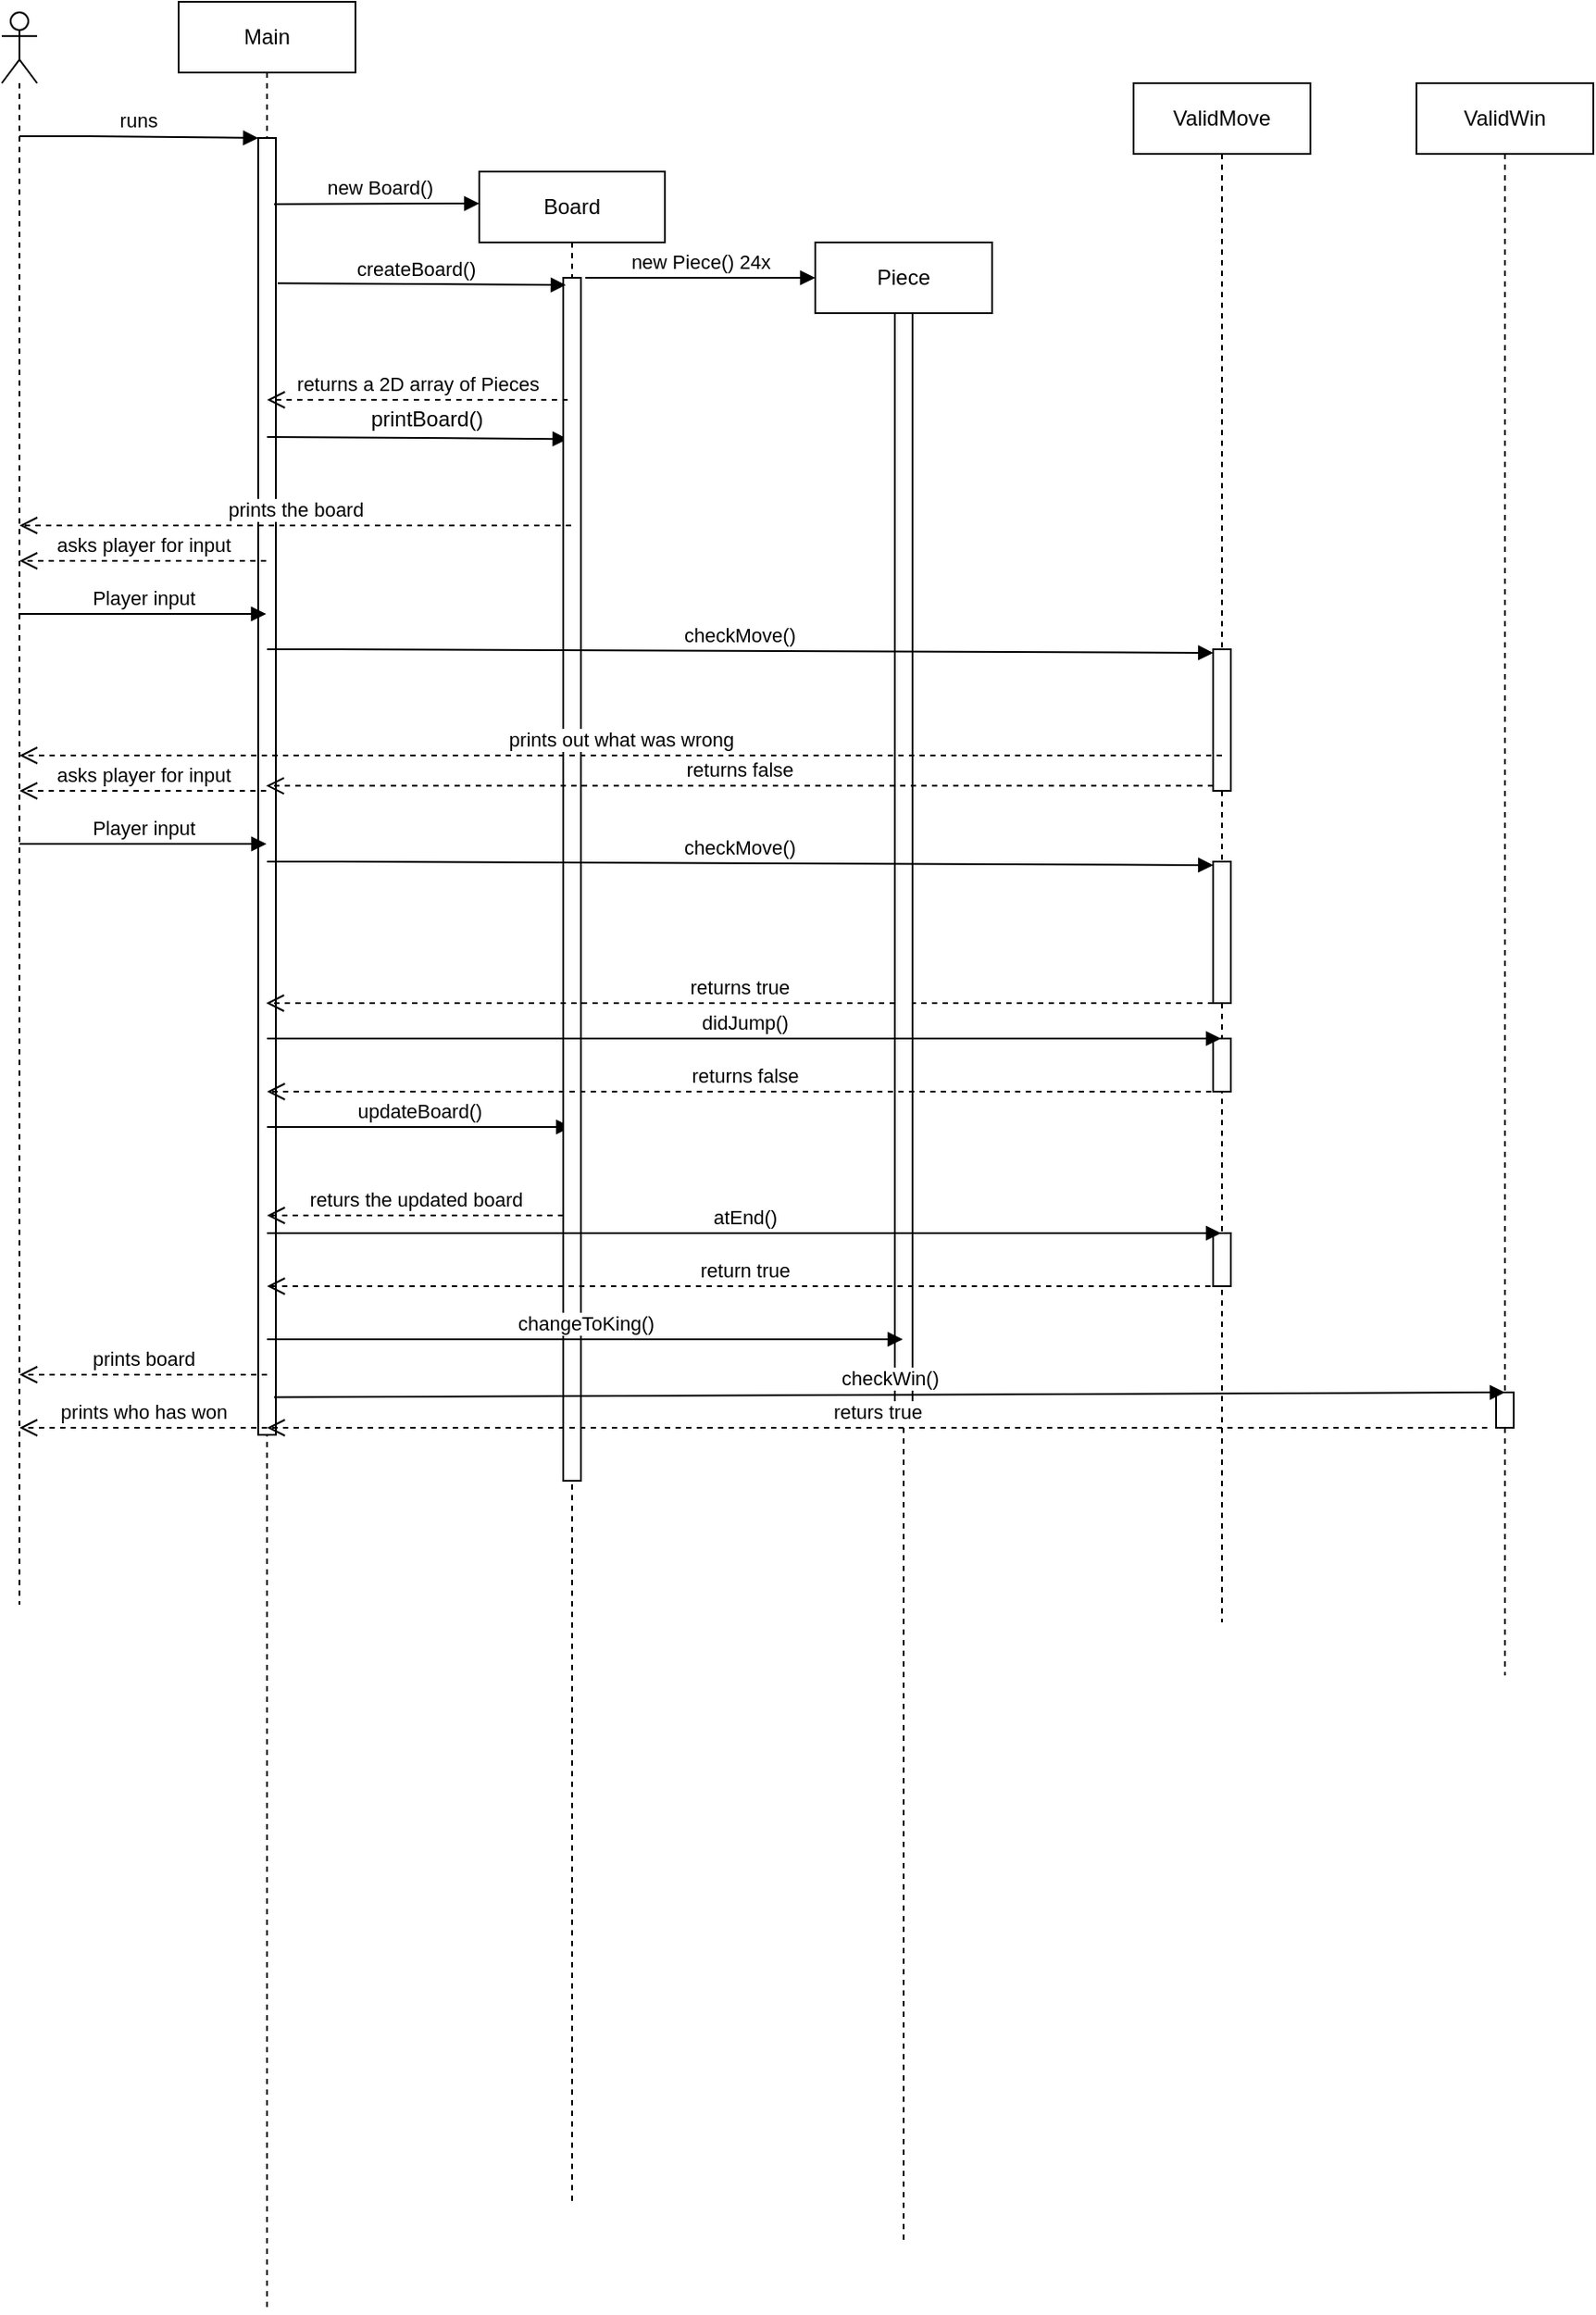 <mxfile version="15.5.5" type="github">
  <diagram id="kgpKYQtTHZ0yAKxKKP6v" name="Page-1">
    <mxGraphModel dx="1982" dy="446" grid="1" gridSize="10" guides="1" tooltips="1" connect="1" arrows="1" fold="1" page="1" pageScale="1" pageWidth="1169" pageHeight="827" math="0" shadow="0">
      <root>
        <mxCell id="0" />
        <mxCell id="1" parent="0" />
        <mxCell id="SoKpvHee8Tvh1lsJ_S-9-2" value="Main" style="shape=umlLifeline;perimeter=lifelinePerimeter;whiteSpace=wrap;html=1;container=1;collapsible=0;recursiveResize=0;outlineConnect=0;" parent="1" vertex="1">
          <mxGeometry x="60" y="34" width="100" height="1306" as="geometry" />
        </mxCell>
        <mxCell id="SoKpvHee8Tvh1lsJ_S-9-30" value="" style="html=1;points=[];perimeter=orthogonalPerimeter;" parent="SoKpvHee8Tvh1lsJ_S-9-2" vertex="1">
          <mxGeometry x="45" y="77" width="10" height="733" as="geometry" />
        </mxCell>
        <mxCell id="SoKpvHee8Tvh1lsJ_S-9-56" value="" style="html=1;verticalAlign=bottom;endArrow=block;rounded=0;entryX=0.25;entryY=0.134;entryDx=0;entryDy=0;entryPerimeter=0;" parent="SoKpvHee8Tvh1lsJ_S-9-2" target="SoKpvHee8Tvh1lsJ_S-9-34" edge="1">
          <mxGeometry width="80" relative="1" as="geometry">
            <mxPoint x="50" y="246" as="sourcePoint" />
            <mxPoint x="160" y="246" as="targetPoint" />
          </mxGeometry>
        </mxCell>
        <mxCell id="PgyTgIk3dGsRvohmKsEF-1" value="updateBoard()" style="html=1;verticalAlign=bottom;endArrow=block;rounded=0;" edge="1" parent="SoKpvHee8Tvh1lsJ_S-9-2" target="SoKpvHee8Tvh1lsJ_S-9-3">
          <mxGeometry width="80" relative="1" as="geometry">
            <mxPoint x="50" y="636" as="sourcePoint" />
            <mxPoint x="130" y="636" as="targetPoint" />
          </mxGeometry>
        </mxCell>
        <mxCell id="PgyTgIk3dGsRvohmKsEF-14" value="prints board" style="html=1;verticalAlign=bottom;endArrow=open;dashed=1;endSize=8;rounded=0;" edge="1" parent="SoKpvHee8Tvh1lsJ_S-9-2" target="SoKpvHee8Tvh1lsJ_S-9-13">
          <mxGeometry relative="1" as="geometry">
            <mxPoint x="50" y="776" as="sourcePoint" />
            <mxPoint x="-80" y="776" as="targetPoint" />
          </mxGeometry>
        </mxCell>
        <mxCell id="SoKpvHee8Tvh1lsJ_S-9-3" value="Board" style="shape=umlLifeline;perimeter=lifelinePerimeter;whiteSpace=wrap;html=1;container=1;collapsible=0;recursiveResize=0;outlineConnect=0;size=40;" parent="1" vertex="1">
          <mxGeometry x="230" y="130" width="105" height="1150" as="geometry" />
        </mxCell>
        <mxCell id="SoKpvHee8Tvh1lsJ_S-9-34" value="" style="html=1;points=[];perimeter=orthogonalPerimeter;" parent="SoKpvHee8Tvh1lsJ_S-9-3" vertex="1">
          <mxGeometry x="47.5" y="60" width="10" height="680" as="geometry" />
        </mxCell>
        <mxCell id="PgyTgIk3dGsRvohmKsEF-2" value="returs the updated board" style="html=1;verticalAlign=bottom;endArrow=open;dashed=1;endSize=8;rounded=0;" edge="1" parent="SoKpvHee8Tvh1lsJ_S-9-3" target="SoKpvHee8Tvh1lsJ_S-9-2">
          <mxGeometry relative="1" as="geometry">
            <mxPoint x="47.5" y="590" as="sourcePoint" />
            <mxPoint x="-32.5" y="590" as="targetPoint" />
          </mxGeometry>
        </mxCell>
        <mxCell id="SoKpvHee8Tvh1lsJ_S-9-4" value="Piece" style="shape=umlLifeline;perimeter=lifelinePerimeter;whiteSpace=wrap;html=1;container=1;collapsible=0;recursiveResize=0;outlineConnect=0;" parent="1" vertex="1">
          <mxGeometry x="420" y="170" width="100" height="1130" as="geometry" />
        </mxCell>
        <mxCell id="SoKpvHee8Tvh1lsJ_S-9-55" value="returns true" style="html=1;verticalAlign=bottom;endArrow=open;dashed=1;endSize=8;rounded=0;" parent="SoKpvHee8Tvh1lsJ_S-9-4" edge="1">
          <mxGeometry relative="1" as="geometry">
            <mxPoint x="225" y="430" as="sourcePoint" />
            <mxPoint x="-310.5" y="430" as="targetPoint" />
          </mxGeometry>
        </mxCell>
        <mxCell id="SoKpvHee8Tvh1lsJ_S-9-68" value="" style="html=1;points=[];perimeter=orthogonalPerimeter;" parent="SoKpvHee8Tvh1lsJ_S-9-4" vertex="1">
          <mxGeometry x="45" y="40" width="10" height="620" as="geometry" />
        </mxCell>
        <mxCell id="SoKpvHee8Tvh1lsJ_S-9-5" value="ValidMove" style="shape=umlLifeline;perimeter=lifelinePerimeter;whiteSpace=wrap;html=1;container=1;collapsible=0;recursiveResize=0;outlineConnect=0;" parent="1" vertex="1">
          <mxGeometry x="600" y="80" width="100" height="870" as="geometry" />
        </mxCell>
        <mxCell id="SoKpvHee8Tvh1lsJ_S-9-49" value="" style="html=1;points=[];perimeter=orthogonalPerimeter;" parent="SoKpvHee8Tvh1lsJ_S-9-5" vertex="1">
          <mxGeometry x="45" y="320" width="10" height="80" as="geometry" />
        </mxCell>
        <mxCell id="SoKpvHee8Tvh1lsJ_S-9-50" value="returns false" style="html=1;verticalAlign=bottom;endArrow=open;dashed=1;endSize=8;rounded=0;" parent="SoKpvHee8Tvh1lsJ_S-9-5" edge="1">
          <mxGeometry relative="1" as="geometry">
            <mxPoint x="45" y="397.16" as="sourcePoint" />
            <mxPoint x="-490.5" y="397.16" as="targetPoint" />
          </mxGeometry>
        </mxCell>
        <mxCell id="SoKpvHee8Tvh1lsJ_S-9-54" value="" style="html=1;points=[];perimeter=orthogonalPerimeter;" parent="SoKpvHee8Tvh1lsJ_S-9-5" vertex="1">
          <mxGeometry x="45" y="440" width="10" height="80" as="geometry" />
        </mxCell>
        <mxCell id="SoKpvHee8Tvh1lsJ_S-9-81" value="" style="html=1;points=[];perimeter=orthogonalPerimeter;" parent="SoKpvHee8Tvh1lsJ_S-9-5" vertex="1">
          <mxGeometry x="45" y="540" width="10" height="30" as="geometry" />
        </mxCell>
        <mxCell id="PgyTgIk3dGsRvohmKsEF-10" value="" style="html=1;points=[];perimeter=orthogonalPerimeter;" vertex="1" parent="SoKpvHee8Tvh1lsJ_S-9-5">
          <mxGeometry x="45" y="650" width="10" height="30" as="geometry" />
        </mxCell>
        <mxCell id="SoKpvHee8Tvh1lsJ_S-9-6" value="ValidWin" style="shape=umlLifeline;perimeter=lifelinePerimeter;whiteSpace=wrap;html=1;container=1;collapsible=0;recursiveResize=0;outlineConnect=0;" parent="1" vertex="1">
          <mxGeometry x="760" y="80" width="100" height="900" as="geometry" />
        </mxCell>
        <mxCell id="PgyTgIk3dGsRvohmKsEF-17" value="" style="html=1;points=[];perimeter=orthogonalPerimeter;" vertex="1" parent="SoKpvHee8Tvh1lsJ_S-9-6">
          <mxGeometry x="45" y="740" width="10" height="20" as="geometry" />
        </mxCell>
        <mxCell id="SoKpvHee8Tvh1lsJ_S-9-13" value="" style="shape=umlLifeline;participant=umlActor;perimeter=lifelinePerimeter;whiteSpace=wrap;html=1;container=1;collapsible=0;recursiveResize=0;verticalAlign=top;spacingTop=36;outlineConnect=0;" parent="1" vertex="1">
          <mxGeometry x="-40" y="40" width="20" height="900" as="geometry" />
        </mxCell>
        <mxCell id="SoKpvHee8Tvh1lsJ_S-9-41" value="asks player for input" style="html=1;verticalAlign=bottom;endArrow=open;dashed=1;endSize=8;rounded=0;" parent="SoKpvHee8Tvh1lsJ_S-9-13" edge="1">
          <mxGeometry relative="1" as="geometry">
            <mxPoint x="149.5" y="310" as="sourcePoint" />
            <mxPoint x="10" y="310" as="targetPoint" />
          </mxGeometry>
        </mxCell>
        <mxCell id="SoKpvHee8Tvh1lsJ_S-9-16" value="&amp;nbsp;new Board()" style="html=1;verticalAlign=bottom;startArrow=none;startFill=1;endArrow=block;startSize=8;rounded=0;exitX=0.9;exitY=0.051;exitDx=0;exitDy=0;exitPerimeter=0;" parent="1" source="SoKpvHee8Tvh1lsJ_S-9-30" edge="1">
          <mxGeometry width="60" relative="1" as="geometry">
            <mxPoint x="110" y="140" as="sourcePoint" />
            <mxPoint x="230" y="148" as="targetPoint" />
          </mxGeometry>
        </mxCell>
        <mxCell id="SoKpvHee8Tvh1lsJ_S-9-17" value="new Piece() 24x" style="html=1;verticalAlign=bottom;endArrow=block;rounded=0;" parent="1" edge="1">
          <mxGeometry width="80" relative="1" as="geometry">
            <mxPoint x="290" y="190" as="sourcePoint" />
            <mxPoint x="420" y="189.998" as="targetPoint" />
          </mxGeometry>
        </mxCell>
        <mxCell id="SoKpvHee8Tvh1lsJ_S-9-19" value="runs" style="html=1;verticalAlign=bottom;endArrow=block;rounded=0;" parent="1" source="SoKpvHee8Tvh1lsJ_S-9-13" target="SoKpvHee8Tvh1lsJ_S-9-30" edge="1">
          <mxGeometry width="80" relative="1" as="geometry">
            <mxPoint y="110" as="sourcePoint" />
            <mxPoint x="70" y="110" as="targetPoint" />
            <Array as="points">
              <mxPoint x="10" y="110" />
            </Array>
          </mxGeometry>
        </mxCell>
        <mxCell id="SoKpvHee8Tvh1lsJ_S-9-32" value="createBoard()" style="html=1;verticalAlign=bottom;endArrow=block;rounded=0;exitX=1.1;exitY=0.112;exitDx=0;exitDy=0;exitPerimeter=0;entryX=0.15;entryY=0.006;entryDx=0;entryDy=0;entryPerimeter=0;" parent="1" source="SoKpvHee8Tvh1lsJ_S-9-30" target="SoKpvHee8Tvh1lsJ_S-9-34" edge="1">
          <mxGeometry x="-0.039" relative="1" as="geometry">
            <mxPoint x="110" y="180" as="sourcePoint" />
            <mxPoint x="270" y="182" as="targetPoint" />
            <Array as="points" />
            <mxPoint as="offset" />
          </mxGeometry>
        </mxCell>
        <mxCell id="SoKpvHee8Tvh1lsJ_S-9-36" value="&lt;div&gt;returns a 2D array of Pieces&lt;/div&gt;" style="html=1;verticalAlign=bottom;endArrow=open;dashed=1;endSize=8;rounded=0;" parent="1" edge="1">
          <mxGeometry relative="1" as="geometry">
            <mxPoint x="280" y="259" as="sourcePoint" />
            <mxPoint x="110" y="259" as="targetPoint" />
          </mxGeometry>
        </mxCell>
        <mxCell id="SoKpvHee8Tvh1lsJ_S-9-39" value="prints the board" style="html=1;verticalAlign=bottom;endArrow=open;dashed=1;endSize=8;rounded=0;" parent="1" edge="1">
          <mxGeometry relative="1" as="geometry">
            <mxPoint x="282" y="330" as="sourcePoint" />
            <mxPoint x="-30" y="330" as="targetPoint" />
          </mxGeometry>
        </mxCell>
        <mxCell id="SoKpvHee8Tvh1lsJ_S-9-45" value="Player input" style="html=1;verticalAlign=bottom;endArrow=block;rounded=0;" parent="1" edge="1">
          <mxGeometry width="80" relative="1" as="geometry">
            <mxPoint x="-30.5" y="380" as="sourcePoint" />
            <mxPoint x="109.5" y="380" as="targetPoint" />
            <Array as="points">
              <mxPoint y="380" />
            </Array>
          </mxGeometry>
        </mxCell>
        <mxCell id="SoKpvHee8Tvh1lsJ_S-9-46" value="checkMove()" style="html=1;verticalAlign=bottom;endArrow=block;rounded=0;entryX=0.007;entryY=0.025;entryDx=0;entryDy=0;entryPerimeter=0;" parent="1" target="SoKpvHee8Tvh1lsJ_S-9-49" edge="1">
          <mxGeometry width="80" relative="1" as="geometry">
            <mxPoint x="110" y="400" as="sourcePoint" />
            <mxPoint x="610" y="400" as="targetPoint" />
            <Array as="points">
              <mxPoint x="150" y="400" />
            </Array>
          </mxGeometry>
        </mxCell>
        <mxCell id="SoKpvHee8Tvh1lsJ_S-9-51" value="asks player for input" style="html=1;verticalAlign=bottom;endArrow=open;dashed=1;endSize=8;rounded=0;" parent="1" edge="1">
          <mxGeometry relative="1" as="geometry">
            <mxPoint x="109.5" y="480" as="sourcePoint" />
            <mxPoint x="-30.0" y="480" as="targetPoint" />
          </mxGeometry>
        </mxCell>
        <mxCell id="SoKpvHee8Tvh1lsJ_S-9-52" value="Player input" style="html=1;verticalAlign=bottom;endArrow=block;rounded=0;" parent="1" edge="1">
          <mxGeometry width="80" relative="1" as="geometry">
            <mxPoint x="-30.0" y="510" as="sourcePoint" />
            <mxPoint x="109.69" y="510" as="targetPoint" />
            <Array as="points">
              <mxPoint x="0.19" y="510" />
            </Array>
          </mxGeometry>
        </mxCell>
        <mxCell id="SoKpvHee8Tvh1lsJ_S-9-53" value="checkMove()" style="html=1;verticalAlign=bottom;endArrow=block;rounded=0;entryX=0.007;entryY=0.025;entryDx=0;entryDy=0;entryPerimeter=0;" parent="1" edge="1">
          <mxGeometry width="80" relative="1" as="geometry">
            <mxPoint x="110" y="520" as="sourcePoint" />
            <mxPoint x="645.07" y="522" as="targetPoint" />
            <Array as="points">
              <mxPoint x="150" y="520" />
            </Array>
          </mxGeometry>
        </mxCell>
        <mxCell id="SoKpvHee8Tvh1lsJ_S-9-58" value="printBoard()" style="text;html=1;align=center;verticalAlign=middle;resizable=0;points=[];autosize=1;strokeColor=none;fillColor=none;" parent="1" vertex="1">
          <mxGeometry x="160" y="260" width="80" height="20" as="geometry" />
        </mxCell>
        <mxCell id="SoKpvHee8Tvh1lsJ_S-9-60" value="didJump()" style="html=1;verticalAlign=bottom;endArrow=block;rounded=0;" parent="1" target="SoKpvHee8Tvh1lsJ_S-9-5" edge="1">
          <mxGeometry width="80" relative="1" as="geometry">
            <mxPoint x="110" y="620" as="sourcePoint" />
            <mxPoint x="190" y="620" as="targetPoint" />
          </mxGeometry>
        </mxCell>
        <mxCell id="SoKpvHee8Tvh1lsJ_S-9-61" value="prints out what was wrong" style="html=1;verticalAlign=bottom;endArrow=open;dashed=1;endSize=8;rounded=0;" parent="1" target="SoKpvHee8Tvh1lsJ_S-9-13" edge="1">
          <mxGeometry relative="1" as="geometry">
            <mxPoint x="650" y="460" as="sourcePoint" />
            <mxPoint x="565" y="470" as="targetPoint" />
            <Array as="points" />
          </mxGeometry>
        </mxCell>
        <mxCell id="SoKpvHee8Tvh1lsJ_S-9-82" value="returns false" style="html=1;verticalAlign=bottom;endArrow=open;dashed=1;endSize=8;rounded=0;" parent="1" target="SoKpvHee8Tvh1lsJ_S-9-2" edge="1">
          <mxGeometry relative="1" as="geometry">
            <mxPoint x="650" y="650" as="sourcePoint" />
            <mxPoint x="570" y="650" as="targetPoint" />
          </mxGeometry>
        </mxCell>
        <mxCell id="PgyTgIk3dGsRvohmKsEF-5" value="atEnd()" style="html=1;verticalAlign=bottom;endArrow=block;rounded=0;" edge="1" parent="1" source="SoKpvHee8Tvh1lsJ_S-9-2" target="SoKpvHee8Tvh1lsJ_S-9-5">
          <mxGeometry width="80" relative="1" as="geometry">
            <mxPoint x="220" y="730" as="sourcePoint" />
            <mxPoint x="360" y="770" as="targetPoint" />
            <Array as="points">
              <mxPoint x="320" y="730" />
            </Array>
          </mxGeometry>
        </mxCell>
        <mxCell id="PgyTgIk3dGsRvohmKsEF-7" value="return true" style="html=1;verticalAlign=bottom;endArrow=open;dashed=1;endSize=8;rounded=0;" edge="1" parent="1" source="SoKpvHee8Tvh1lsJ_S-9-5" target="SoKpvHee8Tvh1lsJ_S-9-2">
          <mxGeometry relative="1" as="geometry">
            <mxPoint x="195" y="820" as="sourcePoint" />
            <mxPoint x="115" y="820" as="targetPoint" />
            <Array as="points">
              <mxPoint x="400" y="760" />
            </Array>
          </mxGeometry>
        </mxCell>
        <mxCell id="PgyTgIk3dGsRvohmKsEF-12" value="changeToKing()" style="html=1;verticalAlign=bottom;endArrow=block;rounded=0;" edge="1" parent="1" target="SoKpvHee8Tvh1lsJ_S-9-4">
          <mxGeometry width="80" relative="1" as="geometry">
            <mxPoint x="110" y="790" as="sourcePoint" />
            <mxPoint x="190" y="790" as="targetPoint" />
          </mxGeometry>
        </mxCell>
        <mxCell id="PgyTgIk3dGsRvohmKsEF-16" value="checkWin()" style="html=1;verticalAlign=bottom;endArrow=block;rounded=0;exitX=0.9;exitY=0.971;exitDx=0;exitDy=0;exitPerimeter=0;" edge="1" parent="1" source="SoKpvHee8Tvh1lsJ_S-9-30">
          <mxGeometry width="80" relative="1" as="geometry">
            <mxPoint x="730" y="820" as="sourcePoint" />
            <mxPoint x="810" y="820" as="targetPoint" />
          </mxGeometry>
        </mxCell>
        <mxCell id="PgyTgIk3dGsRvohmKsEF-18" value="returs true" style="html=1;verticalAlign=bottom;endArrow=open;dashed=1;endSize=8;rounded=0;" edge="1" parent="1" target="SoKpvHee8Tvh1lsJ_S-9-2">
          <mxGeometry relative="1" as="geometry">
            <mxPoint x="800" y="840" as="sourcePoint" />
            <mxPoint x="720" y="840" as="targetPoint" />
          </mxGeometry>
        </mxCell>
        <mxCell id="PgyTgIk3dGsRvohmKsEF-19" value="prints who has won" style="html=1;verticalAlign=bottom;endArrow=open;dashed=1;endSize=8;rounded=0;" edge="1" parent="1" target="SoKpvHee8Tvh1lsJ_S-9-13">
          <mxGeometry relative="1" as="geometry">
            <mxPoint x="110" y="840" as="sourcePoint" />
            <mxPoint x="30" y="840" as="targetPoint" />
          </mxGeometry>
        </mxCell>
      </root>
    </mxGraphModel>
  </diagram>
</mxfile>
